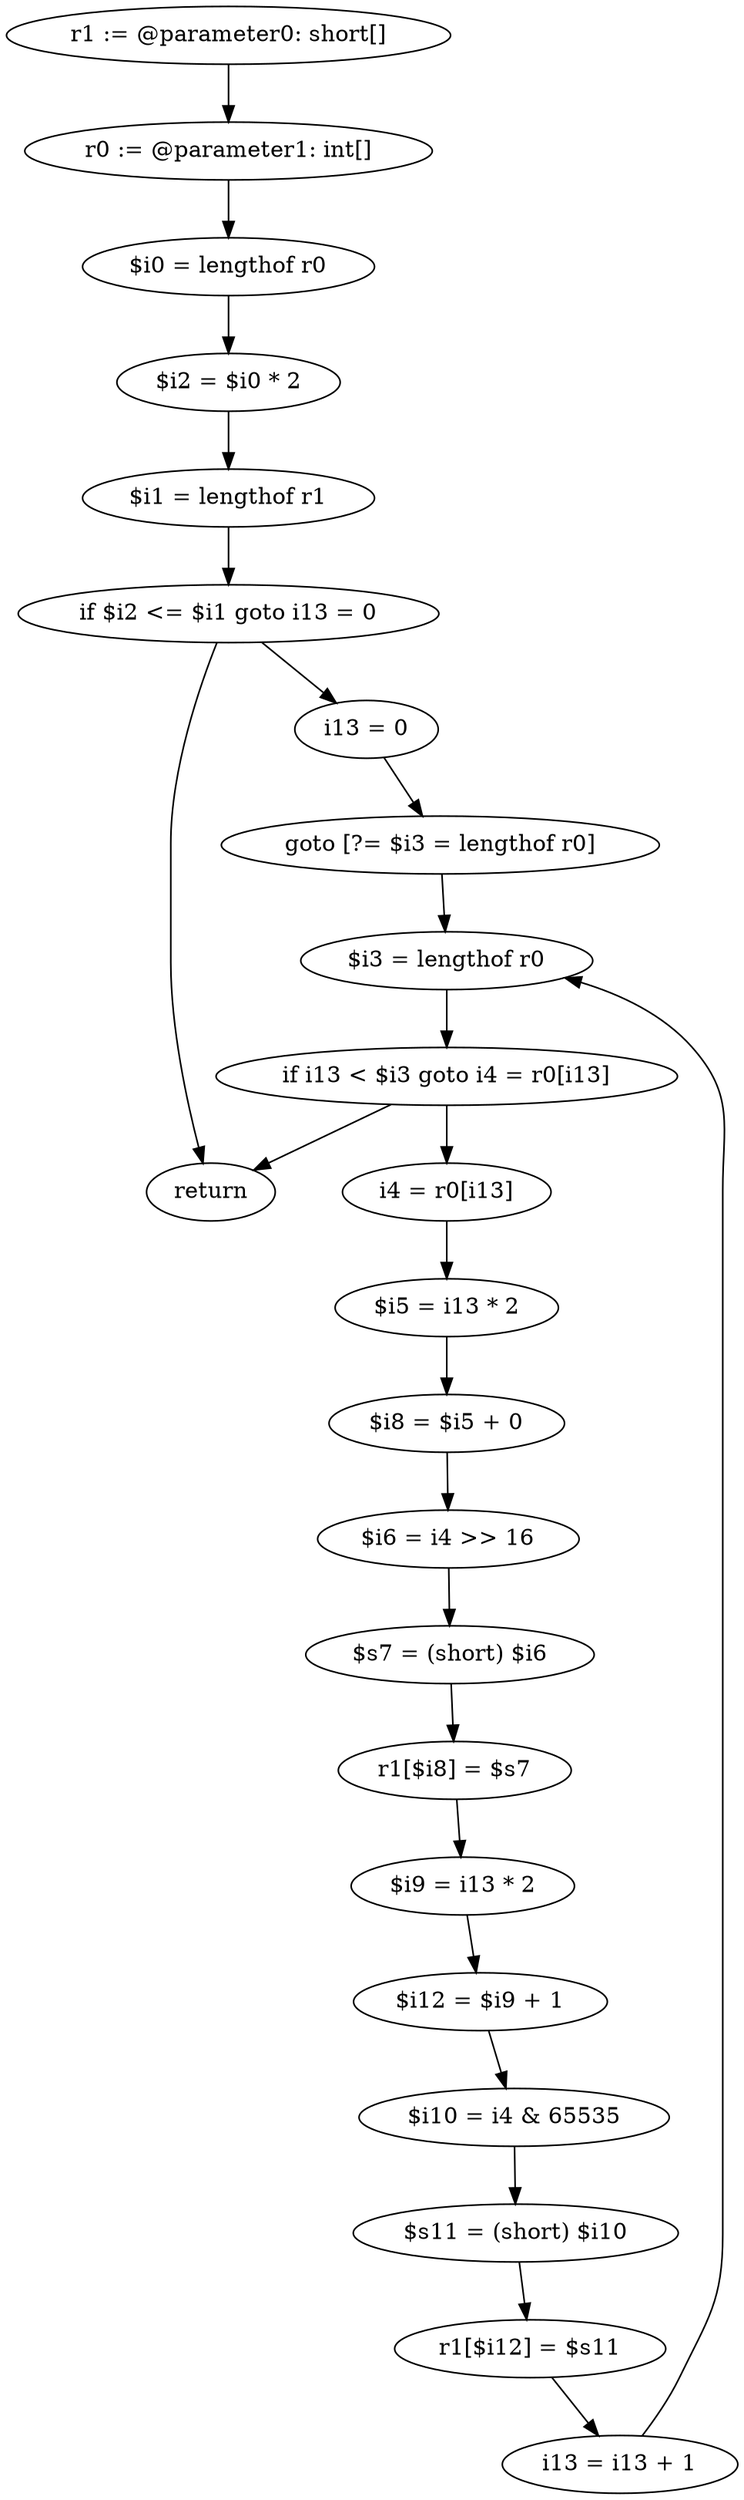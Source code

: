 digraph "unitGraph" {
    "r1 := @parameter0: short[]"
    "r0 := @parameter1: int[]"
    "$i0 = lengthof r0"
    "$i2 = $i0 * 2"
    "$i1 = lengthof r1"
    "if $i2 <= $i1 goto i13 = 0"
    "return"
    "i13 = 0"
    "goto [?= $i3 = lengthof r0]"
    "i4 = r0[i13]"
    "$i5 = i13 * 2"
    "$i8 = $i5 + 0"
    "$i6 = i4 >> 16"
    "$s7 = (short) $i6"
    "r1[$i8] = $s7"
    "$i9 = i13 * 2"
    "$i12 = $i9 + 1"
    "$i10 = i4 & 65535"
    "$s11 = (short) $i10"
    "r1[$i12] = $s11"
    "i13 = i13 + 1"
    "$i3 = lengthof r0"
    "if i13 < $i3 goto i4 = r0[i13]"
    "r1 := @parameter0: short[]"->"r0 := @parameter1: int[]";
    "r0 := @parameter1: int[]"->"$i0 = lengthof r0";
    "$i0 = lengthof r0"->"$i2 = $i0 * 2";
    "$i2 = $i0 * 2"->"$i1 = lengthof r1";
    "$i1 = lengthof r1"->"if $i2 <= $i1 goto i13 = 0";
    "if $i2 <= $i1 goto i13 = 0"->"return";
    "if $i2 <= $i1 goto i13 = 0"->"i13 = 0";
    "i13 = 0"->"goto [?= $i3 = lengthof r0]";
    "goto [?= $i3 = lengthof r0]"->"$i3 = lengthof r0";
    "i4 = r0[i13]"->"$i5 = i13 * 2";
    "$i5 = i13 * 2"->"$i8 = $i5 + 0";
    "$i8 = $i5 + 0"->"$i6 = i4 >> 16";
    "$i6 = i4 >> 16"->"$s7 = (short) $i6";
    "$s7 = (short) $i6"->"r1[$i8] = $s7";
    "r1[$i8] = $s7"->"$i9 = i13 * 2";
    "$i9 = i13 * 2"->"$i12 = $i9 + 1";
    "$i12 = $i9 + 1"->"$i10 = i4 & 65535";
    "$i10 = i4 & 65535"->"$s11 = (short) $i10";
    "$s11 = (short) $i10"->"r1[$i12] = $s11";
    "r1[$i12] = $s11"->"i13 = i13 + 1";
    "i13 = i13 + 1"->"$i3 = lengthof r0";
    "$i3 = lengthof r0"->"if i13 < $i3 goto i4 = r0[i13]";
    "if i13 < $i3 goto i4 = r0[i13]"->"return";
    "if i13 < $i3 goto i4 = r0[i13]"->"i4 = r0[i13]";
}
